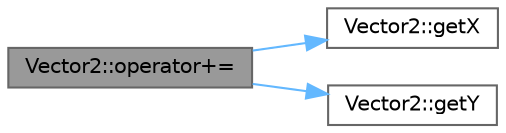 digraph "Vector2::operator+="
{
 // LATEX_PDF_SIZE
  bgcolor="transparent";
  edge [fontname=Helvetica,fontsize=10,labelfontname=Helvetica,labelfontsize=10];
  node [fontname=Helvetica,fontsize=10,shape=box,height=0.2,width=0.4];
  rankdir="LR";
  Node1 [id="Node000001",label="Vector2::operator+=",height=0.2,width=0.4,color="gray40", fillcolor="grey60", style="filled", fontcolor="black",tooltip=" "];
  Node1 -> Node2 [id="edge1_Node000001_Node000002",color="steelblue1",style="solid",tooltip=" "];
  Node2 [id="Node000002",label="Vector2::getX",height=0.2,width=0.4,color="grey40", fillcolor="white", style="filled",URL="$class_vector2.html#a546fe5669a930a7aba105764711eb045",tooltip=" "];
  Node1 -> Node3 [id="edge2_Node000001_Node000003",color="steelblue1",style="solid",tooltip=" "];
  Node3 [id="Node000003",label="Vector2::getY",height=0.2,width=0.4,color="grey40", fillcolor="white", style="filled",URL="$class_vector2.html#ad5557e427cdee62e5700b3a7deaa1d8f",tooltip=" "];
}
